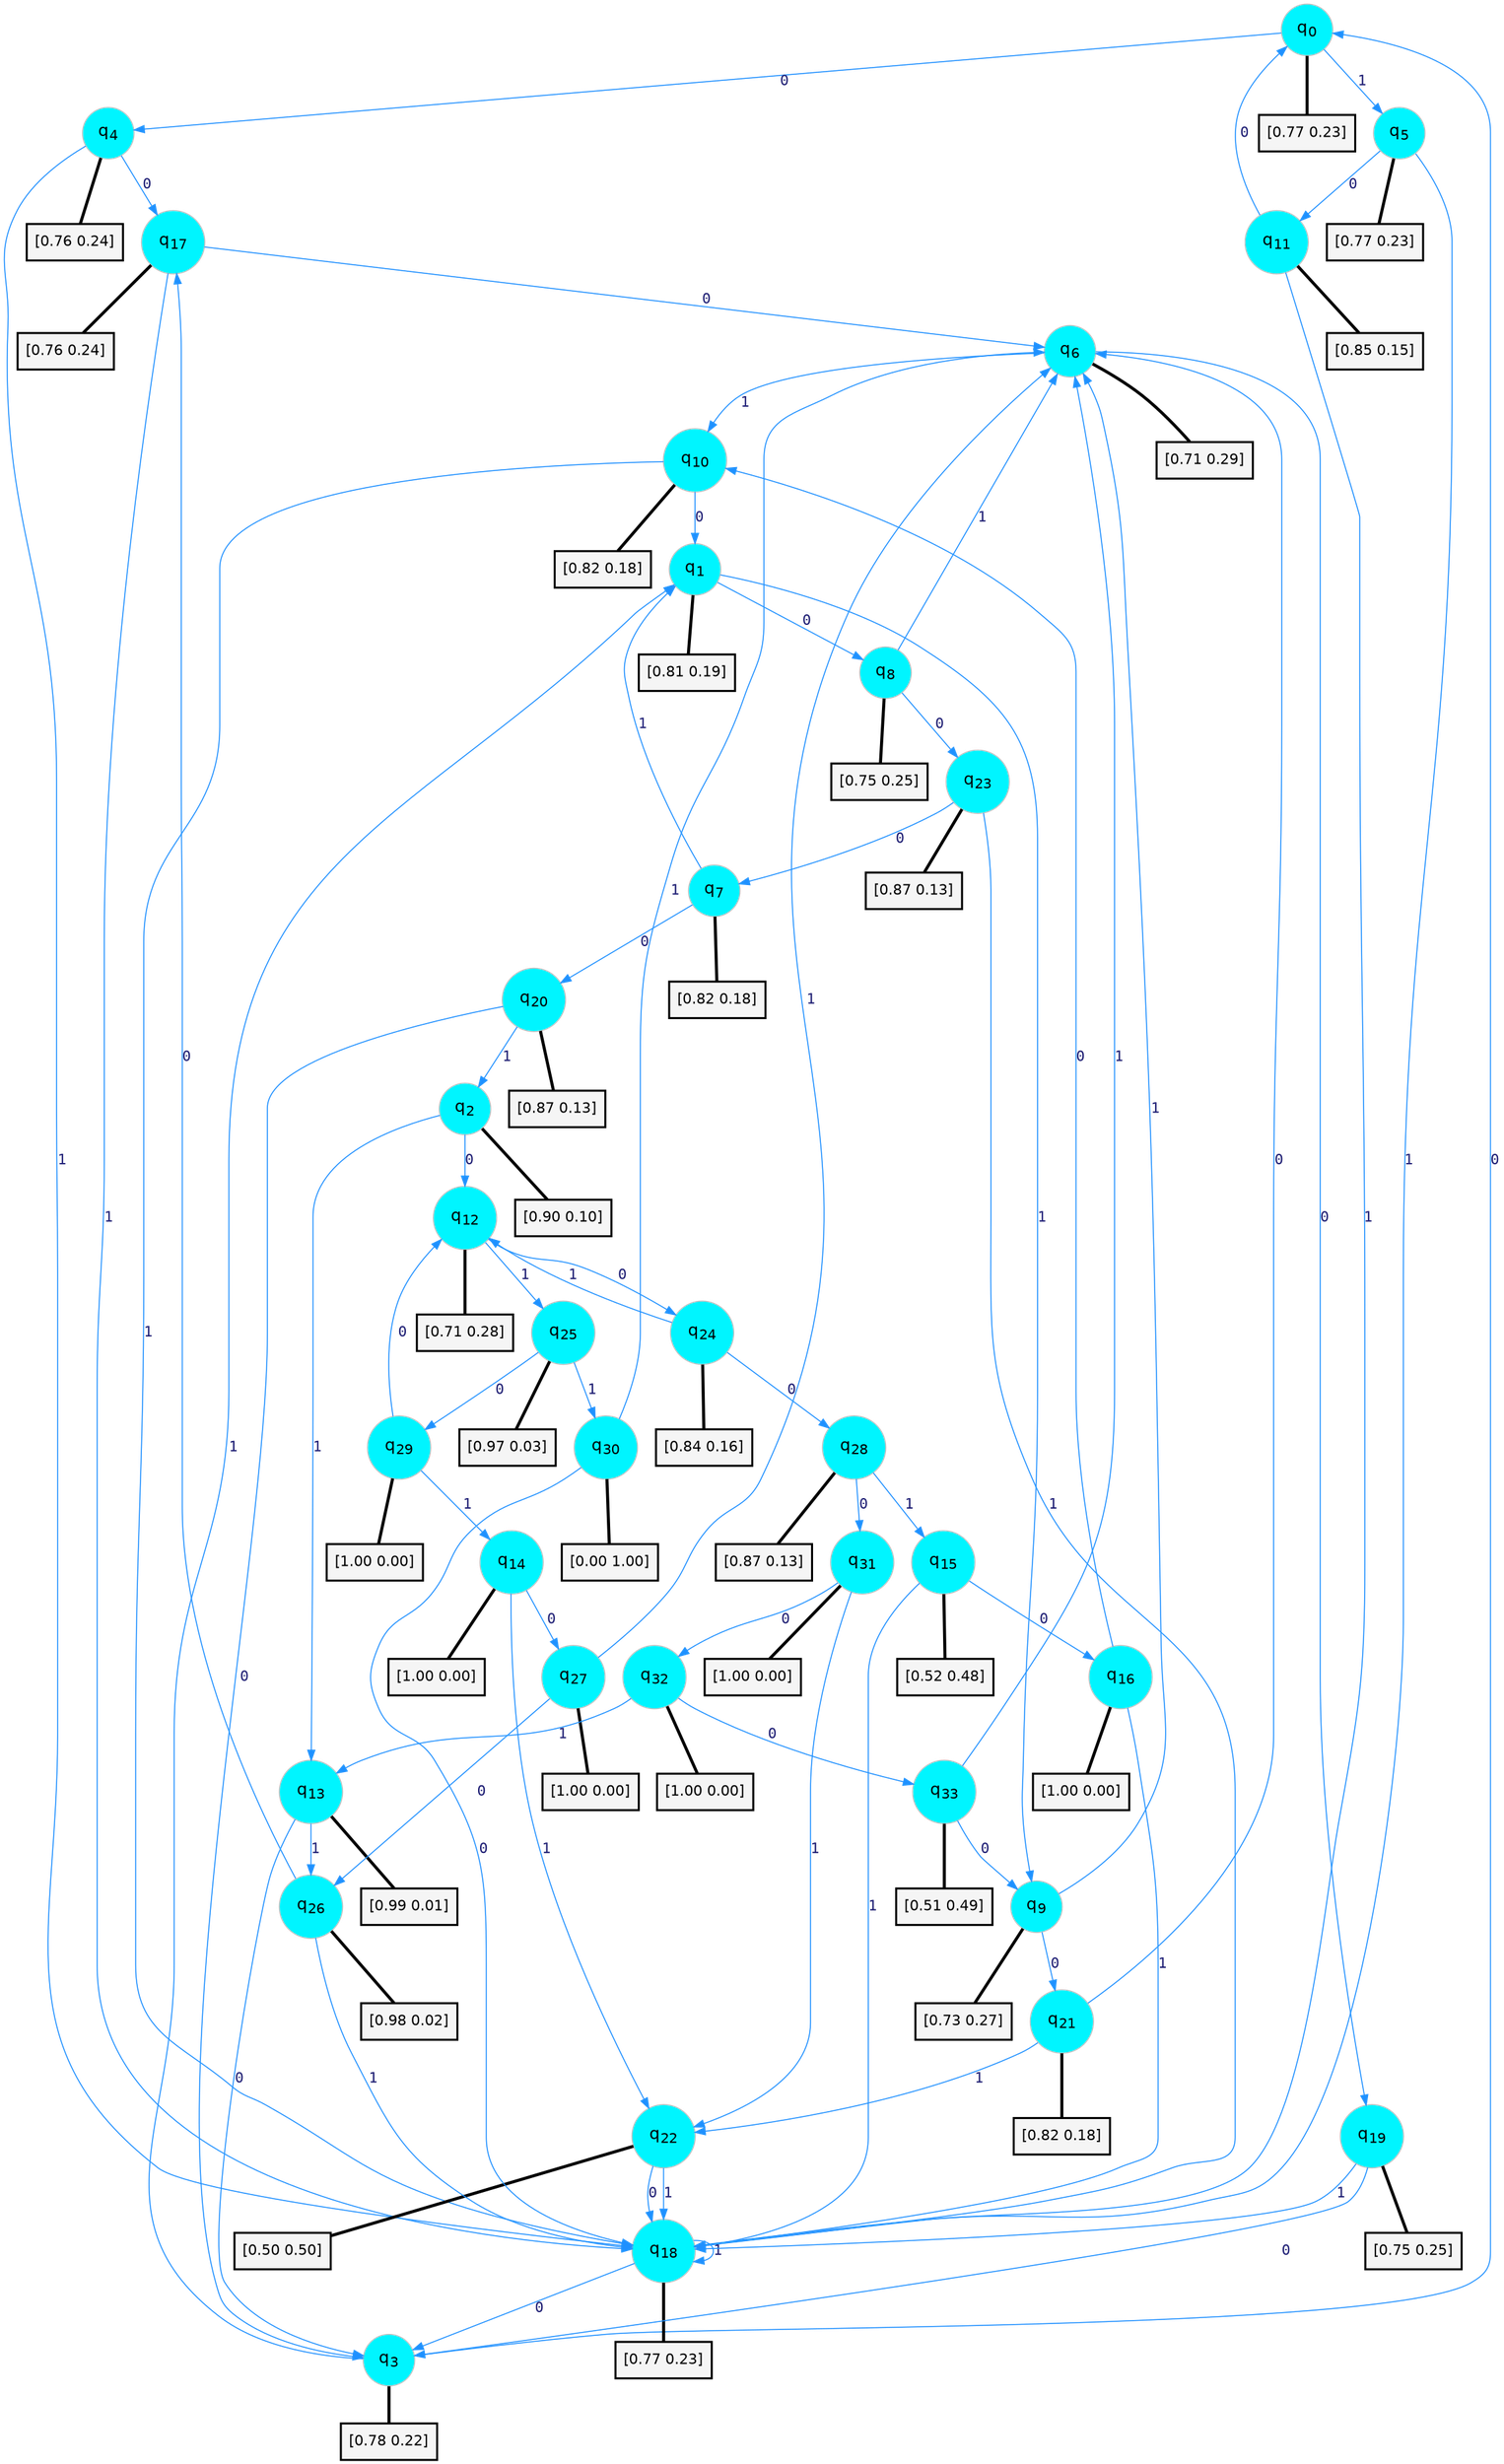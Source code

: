 digraph G {
graph [
bgcolor=transparent, dpi=300, rankdir=TD, size="40,25"];
node [
color=gray, fillcolor=turquoise1, fontcolor=black, fontname=Helvetica, fontsize=16, fontweight=bold, shape=circle, style=filled];
edge [
arrowsize=1, color=dodgerblue1, fontcolor=midnightblue, fontname=courier, fontweight=bold, penwidth=1, style=solid, weight=20];
0[label=<q<SUB>0</SUB>>];
1[label=<q<SUB>1</SUB>>];
2[label=<q<SUB>2</SUB>>];
3[label=<q<SUB>3</SUB>>];
4[label=<q<SUB>4</SUB>>];
5[label=<q<SUB>5</SUB>>];
6[label=<q<SUB>6</SUB>>];
7[label=<q<SUB>7</SUB>>];
8[label=<q<SUB>8</SUB>>];
9[label=<q<SUB>9</SUB>>];
10[label=<q<SUB>10</SUB>>];
11[label=<q<SUB>11</SUB>>];
12[label=<q<SUB>12</SUB>>];
13[label=<q<SUB>13</SUB>>];
14[label=<q<SUB>14</SUB>>];
15[label=<q<SUB>15</SUB>>];
16[label=<q<SUB>16</SUB>>];
17[label=<q<SUB>17</SUB>>];
18[label=<q<SUB>18</SUB>>];
19[label=<q<SUB>19</SUB>>];
20[label=<q<SUB>20</SUB>>];
21[label=<q<SUB>21</SUB>>];
22[label=<q<SUB>22</SUB>>];
23[label=<q<SUB>23</SUB>>];
24[label=<q<SUB>24</SUB>>];
25[label=<q<SUB>25</SUB>>];
26[label=<q<SUB>26</SUB>>];
27[label=<q<SUB>27</SUB>>];
28[label=<q<SUB>28</SUB>>];
29[label=<q<SUB>29</SUB>>];
30[label=<q<SUB>30</SUB>>];
31[label=<q<SUB>31</SUB>>];
32[label=<q<SUB>32</SUB>>];
33[label=<q<SUB>33</SUB>>];
34[label="[0.77 0.23]", shape=box,fontcolor=black, fontname=Helvetica, fontsize=14, penwidth=2, fillcolor=whitesmoke,color=black];
35[label="[0.81 0.19]", shape=box,fontcolor=black, fontname=Helvetica, fontsize=14, penwidth=2, fillcolor=whitesmoke,color=black];
36[label="[0.90 0.10]", shape=box,fontcolor=black, fontname=Helvetica, fontsize=14, penwidth=2, fillcolor=whitesmoke,color=black];
37[label="[0.78 0.22]", shape=box,fontcolor=black, fontname=Helvetica, fontsize=14, penwidth=2, fillcolor=whitesmoke,color=black];
38[label="[0.76 0.24]", shape=box,fontcolor=black, fontname=Helvetica, fontsize=14, penwidth=2, fillcolor=whitesmoke,color=black];
39[label="[0.77 0.23]", shape=box,fontcolor=black, fontname=Helvetica, fontsize=14, penwidth=2, fillcolor=whitesmoke,color=black];
40[label="[0.71 0.29]", shape=box,fontcolor=black, fontname=Helvetica, fontsize=14, penwidth=2, fillcolor=whitesmoke,color=black];
41[label="[0.82 0.18]", shape=box,fontcolor=black, fontname=Helvetica, fontsize=14, penwidth=2, fillcolor=whitesmoke,color=black];
42[label="[0.75 0.25]", shape=box,fontcolor=black, fontname=Helvetica, fontsize=14, penwidth=2, fillcolor=whitesmoke,color=black];
43[label="[0.73 0.27]", shape=box,fontcolor=black, fontname=Helvetica, fontsize=14, penwidth=2, fillcolor=whitesmoke,color=black];
44[label="[0.82 0.18]", shape=box,fontcolor=black, fontname=Helvetica, fontsize=14, penwidth=2, fillcolor=whitesmoke,color=black];
45[label="[0.85 0.15]", shape=box,fontcolor=black, fontname=Helvetica, fontsize=14, penwidth=2, fillcolor=whitesmoke,color=black];
46[label="[0.71 0.28]", shape=box,fontcolor=black, fontname=Helvetica, fontsize=14, penwidth=2, fillcolor=whitesmoke,color=black];
47[label="[0.99 0.01]", shape=box,fontcolor=black, fontname=Helvetica, fontsize=14, penwidth=2, fillcolor=whitesmoke,color=black];
48[label="[1.00 0.00]", shape=box,fontcolor=black, fontname=Helvetica, fontsize=14, penwidth=2, fillcolor=whitesmoke,color=black];
49[label="[0.52 0.48]", shape=box,fontcolor=black, fontname=Helvetica, fontsize=14, penwidth=2, fillcolor=whitesmoke,color=black];
50[label="[1.00 0.00]", shape=box,fontcolor=black, fontname=Helvetica, fontsize=14, penwidth=2, fillcolor=whitesmoke,color=black];
51[label="[0.76 0.24]", shape=box,fontcolor=black, fontname=Helvetica, fontsize=14, penwidth=2, fillcolor=whitesmoke,color=black];
52[label="[0.77 0.23]", shape=box,fontcolor=black, fontname=Helvetica, fontsize=14, penwidth=2, fillcolor=whitesmoke,color=black];
53[label="[0.75 0.25]", shape=box,fontcolor=black, fontname=Helvetica, fontsize=14, penwidth=2, fillcolor=whitesmoke,color=black];
54[label="[0.87 0.13]", shape=box,fontcolor=black, fontname=Helvetica, fontsize=14, penwidth=2, fillcolor=whitesmoke,color=black];
55[label="[0.82 0.18]", shape=box,fontcolor=black, fontname=Helvetica, fontsize=14, penwidth=2, fillcolor=whitesmoke,color=black];
56[label="[0.50 0.50]", shape=box,fontcolor=black, fontname=Helvetica, fontsize=14, penwidth=2, fillcolor=whitesmoke,color=black];
57[label="[0.87 0.13]", shape=box,fontcolor=black, fontname=Helvetica, fontsize=14, penwidth=2, fillcolor=whitesmoke,color=black];
58[label="[0.84 0.16]", shape=box,fontcolor=black, fontname=Helvetica, fontsize=14, penwidth=2, fillcolor=whitesmoke,color=black];
59[label="[0.97 0.03]", shape=box,fontcolor=black, fontname=Helvetica, fontsize=14, penwidth=2, fillcolor=whitesmoke,color=black];
60[label="[0.98 0.02]", shape=box,fontcolor=black, fontname=Helvetica, fontsize=14, penwidth=2, fillcolor=whitesmoke,color=black];
61[label="[1.00 0.00]", shape=box,fontcolor=black, fontname=Helvetica, fontsize=14, penwidth=2, fillcolor=whitesmoke,color=black];
62[label="[0.87 0.13]", shape=box,fontcolor=black, fontname=Helvetica, fontsize=14, penwidth=2, fillcolor=whitesmoke,color=black];
63[label="[1.00 0.00]", shape=box,fontcolor=black, fontname=Helvetica, fontsize=14, penwidth=2, fillcolor=whitesmoke,color=black];
64[label="[0.00 1.00]", shape=box,fontcolor=black, fontname=Helvetica, fontsize=14, penwidth=2, fillcolor=whitesmoke,color=black];
65[label="[1.00 0.00]", shape=box,fontcolor=black, fontname=Helvetica, fontsize=14, penwidth=2, fillcolor=whitesmoke,color=black];
66[label="[1.00 0.00]", shape=box,fontcolor=black, fontname=Helvetica, fontsize=14, penwidth=2, fillcolor=whitesmoke,color=black];
67[label="[0.51 0.49]", shape=box,fontcolor=black, fontname=Helvetica, fontsize=14, penwidth=2, fillcolor=whitesmoke,color=black];
0->4 [label=0];
0->5 [label=1];
0->34 [arrowhead=none, penwidth=3,color=black];
1->8 [label=0];
1->9 [label=1];
1->35 [arrowhead=none, penwidth=3,color=black];
2->12 [label=0];
2->13 [label=1];
2->36 [arrowhead=none, penwidth=3,color=black];
3->0 [label=0];
3->1 [label=1];
3->37 [arrowhead=none, penwidth=3,color=black];
4->17 [label=0];
4->18 [label=1];
4->38 [arrowhead=none, penwidth=3,color=black];
5->11 [label=0];
5->18 [label=1];
5->39 [arrowhead=none, penwidth=3,color=black];
6->19 [label=0];
6->10 [label=1];
6->40 [arrowhead=none, penwidth=3,color=black];
7->20 [label=0];
7->1 [label=1];
7->41 [arrowhead=none, penwidth=3,color=black];
8->23 [label=0];
8->6 [label=1];
8->42 [arrowhead=none, penwidth=3,color=black];
9->21 [label=0];
9->6 [label=1];
9->43 [arrowhead=none, penwidth=3,color=black];
10->1 [label=0];
10->18 [label=1];
10->44 [arrowhead=none, penwidth=3,color=black];
11->0 [label=0];
11->18 [label=1];
11->45 [arrowhead=none, penwidth=3,color=black];
12->24 [label=0];
12->25 [label=1];
12->46 [arrowhead=none, penwidth=3,color=black];
13->3 [label=0];
13->26 [label=1];
13->47 [arrowhead=none, penwidth=3,color=black];
14->27 [label=0];
14->22 [label=1];
14->48 [arrowhead=none, penwidth=3,color=black];
15->16 [label=0];
15->18 [label=1];
15->49 [arrowhead=none, penwidth=3,color=black];
16->10 [label=0];
16->18 [label=1];
16->50 [arrowhead=none, penwidth=3,color=black];
17->6 [label=0];
17->18 [label=1];
17->51 [arrowhead=none, penwidth=3,color=black];
18->3 [label=0];
18->18 [label=1];
18->52 [arrowhead=none, penwidth=3,color=black];
19->3 [label=0];
19->18 [label=1];
19->53 [arrowhead=none, penwidth=3,color=black];
20->3 [label=0];
20->2 [label=1];
20->54 [arrowhead=none, penwidth=3,color=black];
21->6 [label=0];
21->22 [label=1];
21->55 [arrowhead=none, penwidth=3,color=black];
22->18 [label=0];
22->18 [label=1];
22->56 [arrowhead=none, penwidth=3,color=black];
23->7 [label=0];
23->18 [label=1];
23->57 [arrowhead=none, penwidth=3,color=black];
24->28 [label=0];
24->12 [label=1];
24->58 [arrowhead=none, penwidth=3,color=black];
25->29 [label=0];
25->30 [label=1];
25->59 [arrowhead=none, penwidth=3,color=black];
26->17 [label=0];
26->18 [label=1];
26->60 [arrowhead=none, penwidth=3,color=black];
27->26 [label=0];
27->6 [label=1];
27->61 [arrowhead=none, penwidth=3,color=black];
28->31 [label=0];
28->15 [label=1];
28->62 [arrowhead=none, penwidth=3,color=black];
29->12 [label=0];
29->14 [label=1];
29->63 [arrowhead=none, penwidth=3,color=black];
30->18 [label=0];
30->6 [label=1];
30->64 [arrowhead=none, penwidth=3,color=black];
31->32 [label=0];
31->22 [label=1];
31->65 [arrowhead=none, penwidth=3,color=black];
32->33 [label=0];
32->13 [label=1];
32->66 [arrowhead=none, penwidth=3,color=black];
33->9 [label=0];
33->6 [label=1];
33->67 [arrowhead=none, penwidth=3,color=black];
}
